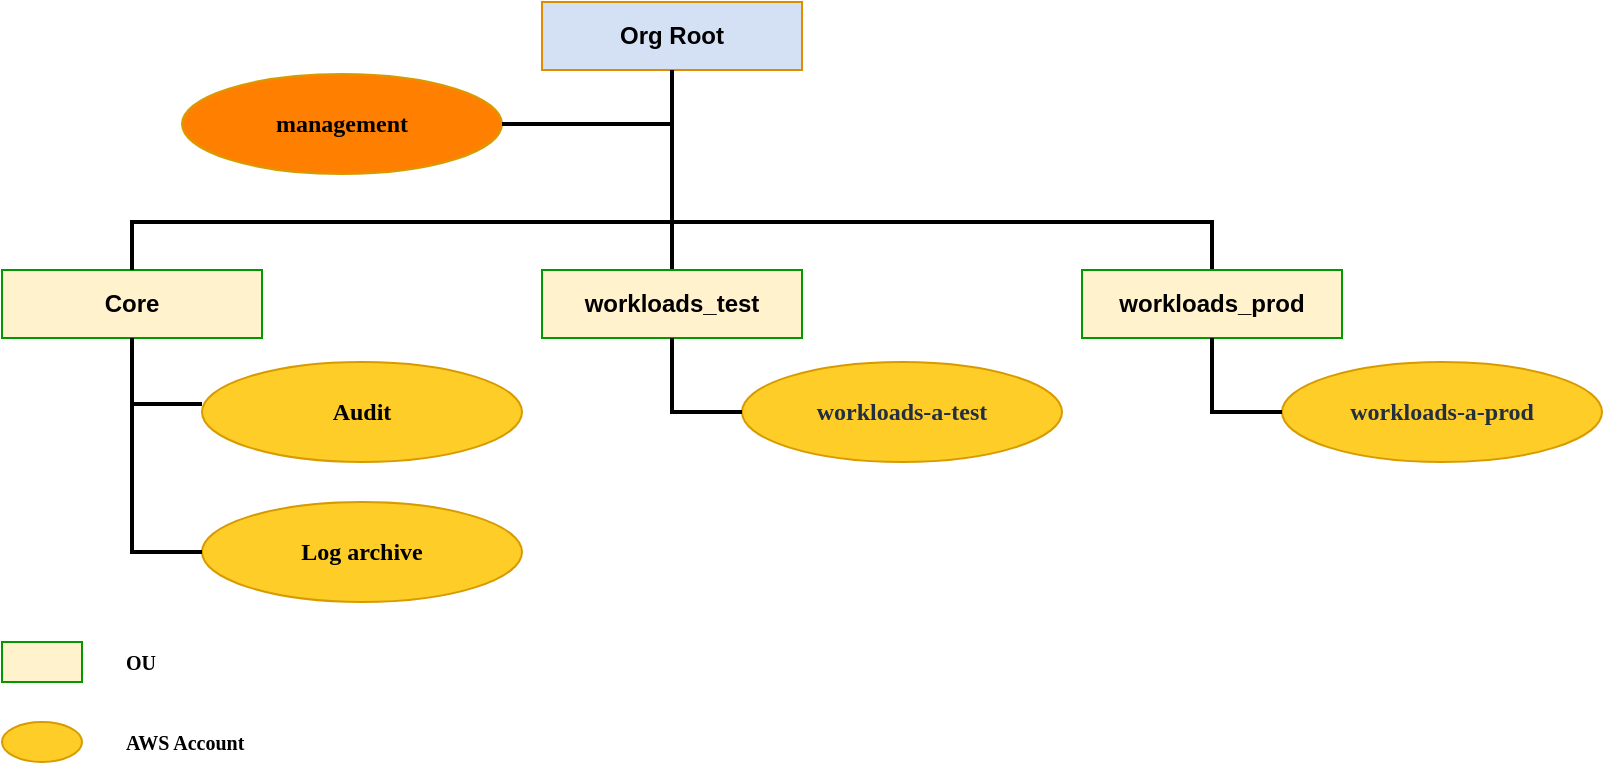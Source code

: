 <mxfile version="13.7.9" type="device" pages="3"><diagram id="Ag136LgX8UNFtvBCWTz2" name="minimal"><mxGraphModel dx="1956" dy="900" grid="1" gridSize="10" guides="1" tooltips="1" connect="1" arrows="1" fold="1" page="1" pageScale="1" pageWidth="850" pageHeight="1100" math="0" shadow="0"><root><mxCell id="cpIH5tcH7aBEl1NPwOqr-0"/><mxCell id="cpIH5tcH7aBEl1NPwOqr-1" parent="cpIH5tcH7aBEl1NPwOqr-0"/><mxCell id="cpIH5tcH7aBEl1NPwOqr-2" style="edgeStyle=orthogonalEdgeStyle;rounded=0;orthogonalLoop=1;jettySize=auto;html=1;exitX=0.5;exitY=1;exitDx=0;exitDy=0;entryX=0.5;entryY=0;entryDx=0;entryDy=0;strokeWidth=2;fontFamily=Verdana;fontSize=10;endArrow=none;endFill=0;" edge="1" parent="cpIH5tcH7aBEl1NPwOqr-1" source="cpIH5tcH7aBEl1NPwOqr-14" target="cpIH5tcH7aBEl1NPwOqr-4"><mxGeometry relative="1" as="geometry"><mxPoint x="-760" y="300" as="sourcePoint"/><Array as="points"><mxPoint x="-350" y="130"/><mxPoint x="-70" y="130"/></Array></mxGeometry></mxCell><mxCell id="cpIH5tcH7aBEl1NPwOqr-3" value="&lt;p style=&quot;font-size: 12px&quot;&gt;&lt;font color=&quot;#232f3e&quot; style=&quot;font-size: 12px&quot;&gt;workloads-a-prod&lt;/font&gt;&lt;/p&gt;&lt;span style=&quot;font-size: 12px&quot;&gt;&lt;/span&gt;" style="ellipse;whiteSpace=wrap;html=1;fontFamily=Verdana;fontSize=12;fontColor=#000000;align=center;strokeColor=#D79B00;fillColor=#FFCD28;fontStyle=1" vertex="1" parent="cpIH5tcH7aBEl1NPwOqr-1"><mxGeometry x="-60" y="200" width="160" height="50" as="geometry"/></mxCell><mxCell id="cpIH5tcH7aBEl1NPwOqr-4" value="&lt;span style=&quot;font-size: 12px;&quot;&gt;&lt;font style=&quot;font-size: 12px;&quot;&gt;workloads_prod&lt;/font&gt;&lt;/span&gt;" style="rounded=0;whiteSpace=wrap;html=1;align=center;fillColor=#FFF2CC;strokeColor=#009900;fontStyle=1;fontSize=12;spacing=8;" vertex="1" parent="cpIH5tcH7aBEl1NPwOqr-1"><mxGeometry x="-160" y="154" width="130" height="34" as="geometry"/></mxCell><mxCell id="cpIH5tcH7aBEl1NPwOqr-5" style="edgeStyle=orthogonalEdgeStyle;rounded=0;orthogonalLoop=1;jettySize=auto;html=1;entryX=0.5;entryY=0;entryDx=0;entryDy=0;strokeWidth=2;fontFamily=Verdana;fontSize=10;endArrow=none;endFill=0;exitX=0.5;exitY=1;exitDx=0;exitDy=0;" edge="1" parent="cpIH5tcH7aBEl1NPwOqr-1" source="cpIH5tcH7aBEl1NPwOqr-14" target="cpIH5tcH7aBEl1NPwOqr-12"><mxGeometry relative="1" as="geometry"><mxPoint x="-760" y="300" as="sourcePoint"/><mxPoint x="-690" y="983" as="targetPoint"/><Array as="points"><mxPoint x="-365" y="54"/><mxPoint x="-365" y="154"/></Array></mxGeometry></mxCell><mxCell id="cpIH5tcH7aBEl1NPwOqr-6" style="edgeStyle=orthogonalEdgeStyle;rounded=0;orthogonalLoop=1;jettySize=auto;html=1;exitX=0.5;exitY=1;exitDx=0;exitDy=0;entryX=0;entryY=0.5;entryDx=0;entryDy=0;strokeWidth=2;fontFamily=Verdana;fontSize=10;endArrow=none;endFill=0;" edge="1" parent="cpIH5tcH7aBEl1NPwOqr-1" source="cpIH5tcH7aBEl1NPwOqr-4" target="cpIH5tcH7aBEl1NPwOqr-3"><mxGeometry relative="1" as="geometry"><mxPoint x="-220" y="148" as="sourcePoint"/><mxPoint x="-150" y="191" as="targetPoint"/></mxGeometry></mxCell><mxCell id="cpIH5tcH7aBEl1NPwOqr-7" value="" style="ellipse;whiteSpace=wrap;html=1;fontFamily=Verdana;fontSize=10;fontColor=#000000;align=center;strokeColor=#D79B00;fillColor=#FFCD28;fontStyle=1" vertex="1" parent="cpIH5tcH7aBEl1NPwOqr-1"><mxGeometry x="-700" y="380" width="40" height="20" as="geometry"/></mxCell><mxCell id="cpIH5tcH7aBEl1NPwOqr-8" value="" style="rounded=0;whiteSpace=wrap;html=1;align=center;fillColor=#FFF2CC;strokeColor=#009900;fontStyle=1;fontSize=12;spacing=8;" vertex="1" parent="cpIH5tcH7aBEl1NPwOqr-1"><mxGeometry x="-700" y="340" width="40" height="20" as="geometry"/></mxCell><mxCell id="cpIH5tcH7aBEl1NPwOqr-9" value="OU" style="text;html=1;strokeColor=none;fillColor=none;align=left;verticalAlign=middle;whiteSpace=wrap;rounded=0;fontFamily=Verdana;fontSize=10;fontStyle=1" vertex="1" parent="cpIH5tcH7aBEl1NPwOqr-1"><mxGeometry x="-640" y="340" width="40" height="20" as="geometry"/></mxCell><mxCell id="cpIH5tcH7aBEl1NPwOqr-10" value="AWS Account" style="text;html=1;strokeColor=none;fillColor=none;align=left;verticalAlign=middle;whiteSpace=wrap;rounded=0;fontFamily=Verdana;fontSize=10;fontStyle=1" vertex="1" parent="cpIH5tcH7aBEl1NPwOqr-1"><mxGeometry x="-640" y="380" width="80" height="20" as="geometry"/></mxCell><mxCell id="cpIH5tcH7aBEl1NPwOqr-11" value="&lt;p style=&quot;font-size: 12px&quot;&gt;&lt;span style=&quot;color: rgb(0 , 0 , 0) ; font-family: &amp;#34;verdana&amp;#34; ; font-style: normal ; letter-spacing: normal ; text-align: center ; text-indent: 0px ; text-transform: none ; word-spacing: 0px ; background-color: rgb(248 , 249 , 250) ; font-size: 12px&quot;&gt;&lt;/span&gt;&lt;/p&gt;&lt;p style=&quot;color: rgb(0 , 0 , 0) ; font-family: &amp;#34;verdana&amp;#34; ; font-size: 12px ; font-style: normal ; letter-spacing: normal ; text-align: center ; text-indent: 0px ; text-transform: none ; word-spacing: 0px&quot;&gt;&lt;font color=&quot;#232f3e&quot; style=&quot;font-size: 12px&quot;&gt;workloads-a-test&lt;/font&gt;&lt;/p&gt;&lt;span style=&quot;font-size: 12px&quot;&gt;&lt;/span&gt;" style="ellipse;whiteSpace=wrap;html=1;fontFamily=Verdana;fontSize=12;fontColor=#000000;align=center;strokeColor=#D79B00;fillColor=#FFCD28;fontStyle=1" vertex="1" parent="cpIH5tcH7aBEl1NPwOqr-1"><mxGeometry x="-330" y="200" width="160" height="50" as="geometry"/></mxCell><mxCell id="cpIH5tcH7aBEl1NPwOqr-12" value="&lt;span style=&quot;font-size: 12px;&quot;&gt;&lt;font style=&quot;font-size: 12px;&quot;&gt;workloads_test&lt;/font&gt;&lt;/span&gt;" style="rounded=0;whiteSpace=wrap;html=1;align=center;fillColor=#FFF2CC;strokeColor=#009900;fontStyle=1;fontSize=12;spacing=8;" vertex="1" parent="cpIH5tcH7aBEl1NPwOqr-1"><mxGeometry x="-430" y="154" width="130" height="34" as="geometry"/></mxCell><mxCell id="cpIH5tcH7aBEl1NPwOqr-13" style="edgeStyle=orthogonalEdgeStyle;rounded=0;orthogonalLoop=1;jettySize=auto;html=1;exitX=0.5;exitY=1;exitDx=0;exitDy=0;entryX=0;entryY=0.5;entryDx=0;entryDy=0;strokeWidth=2;fontFamily=Verdana;fontSize=10;endArrow=none;endFill=0;" edge="1" parent="cpIH5tcH7aBEl1NPwOqr-1" source="cpIH5tcH7aBEl1NPwOqr-12" target="cpIH5tcH7aBEl1NPwOqr-11"><mxGeometry relative="1" as="geometry"><mxPoint x="-480" y="148" as="sourcePoint"/><mxPoint x="-410" y="191" as="targetPoint"/></mxGeometry></mxCell><mxCell id="cpIH5tcH7aBEl1NPwOqr-14" value="&lt;b style=&quot;font-size: 12px&quot;&gt;&lt;font style=&quot;font-size: 12px&quot;&gt;Org Root&lt;/font&gt;&lt;/b&gt;" style="rounded=0;whiteSpace=wrap;html=1;align=center;fillColor=#D4E1F5;strokeColor=#E38B00;fontSize=12;" vertex="1" parent="cpIH5tcH7aBEl1NPwOqr-1"><mxGeometry x="-430" y="20" width="130" height="34" as="geometry"/></mxCell><mxCell id="cpIH5tcH7aBEl1NPwOqr-15" value="&lt;p style=&quot;font-size: 12px;&quot;&gt;&lt;font style=&quot;font-size: 12px;&quot;&gt;management&lt;/font&gt;&lt;/p&gt;&lt;span style=&quot;font-size: 12px;&quot;&gt;&lt;/span&gt;" style="ellipse;whiteSpace=wrap;html=1;fontFamily=Verdana;fontSize=12;align=center;strokeColor=#D79B00;fontStyle=1;fillColor=#FF8000;" vertex="1" parent="cpIH5tcH7aBEl1NPwOqr-1"><mxGeometry x="-610" y="56" width="160" height="50" as="geometry"/></mxCell><mxCell id="cpIH5tcH7aBEl1NPwOqr-16" style="edgeStyle=orthogonalEdgeStyle;rounded=0;orthogonalLoop=1;jettySize=auto;html=1;exitX=0.5;exitY=1;exitDx=0;exitDy=0;entryX=0;entryY=0.5;entryDx=0;entryDy=0;strokeWidth=2;fontFamily=Verdana;fontSize=10;endArrow=none;endFill=0;" edge="1" parent="cpIH5tcH7aBEl1NPwOqr-1" source="cpIH5tcH7aBEl1NPwOqr-17"><mxGeometry relative="1" as="geometry"><mxPoint x="-600" y="221" as="targetPoint"/><Array as="points"><mxPoint x="-635" y="221"/></Array></mxGeometry></mxCell><mxCell id="cpIH5tcH7aBEl1NPwOqr-17" value="&lt;span style=&quot;font-size: 12px;&quot;&gt;&lt;font style=&quot;font-size: 12px;&quot;&gt;Core&lt;/font&gt;&lt;/span&gt;" style="rounded=0;whiteSpace=wrap;html=1;align=center;fillColor=#FFF2CC;strokeColor=#009900;fontStyle=1;fontSize=12;spacing=8;" vertex="1" parent="cpIH5tcH7aBEl1NPwOqr-1"><mxGeometry x="-700" y="154" width="130" height="34" as="geometry"/></mxCell><mxCell id="cpIH5tcH7aBEl1NPwOqr-18" value="Log archive" style="ellipse;whiteSpace=wrap;html=1;fontFamily=Verdana;fontSize=12;fontColor=#000000;align=center;strokeColor=#D79B00;fillColor=#FFCD28;fontStyle=1" vertex="1" parent="cpIH5tcH7aBEl1NPwOqr-1"><mxGeometry x="-600" y="270" width="160" height="50" as="geometry"/></mxCell><mxCell id="cpIH5tcH7aBEl1NPwOqr-19" style="edgeStyle=orthogonalEdgeStyle;rounded=0;orthogonalLoop=1;jettySize=auto;html=1;entryX=0;entryY=0.5;entryDx=0;entryDy=0;strokeWidth=2;fontFamily=Verdana;fontSize=10;endArrow=none;endFill=0;exitX=0.5;exitY=1;exitDx=0;exitDy=0;" edge="1" parent="cpIH5tcH7aBEl1NPwOqr-1" source="cpIH5tcH7aBEl1NPwOqr-17" target="cpIH5tcH7aBEl1NPwOqr-18"><mxGeometry relative="1" as="geometry"><mxPoint x="-550" y="238" as="sourcePoint"/><mxPoint x="-450" y="404" as="targetPoint"/><Array as="points"><mxPoint x="-635" y="295"/></Array></mxGeometry></mxCell><mxCell id="cpIH5tcH7aBEl1NPwOqr-20" style="edgeStyle=orthogonalEdgeStyle;rounded=0;orthogonalLoop=1;jettySize=auto;html=1;exitX=0.5;exitY=1;exitDx=0;exitDy=0;entryX=0.5;entryY=0;entryDx=0;entryDy=0;strokeWidth=2;fontFamily=Verdana;fontSize=10;endArrow=none;endFill=0;" edge="1" parent="cpIH5tcH7aBEl1NPwOqr-1" source="cpIH5tcH7aBEl1NPwOqr-14" target="cpIH5tcH7aBEl1NPwOqr-17"><mxGeometry relative="1" as="geometry"><mxPoint x="-640" y="198" as="sourcePoint"/><mxPoint x="-590" y="231" as="targetPoint"/><Array as="points"><mxPoint x="-380" y="130"/><mxPoint x="-650" y="130"/></Array></mxGeometry></mxCell><mxCell id="cpIH5tcH7aBEl1NPwOqr-21" style="edgeStyle=orthogonalEdgeStyle;rounded=0;orthogonalLoop=1;jettySize=auto;html=1;exitX=0.5;exitY=1;exitDx=0;exitDy=0;entryX=1;entryY=0.5;entryDx=0;entryDy=0;strokeWidth=2;fontFamily=Verdana;fontSize=10;endArrow=none;endFill=0;" edge="1" parent="cpIH5tcH7aBEl1NPwOqr-1" source="cpIH5tcH7aBEl1NPwOqr-14" target="cpIH5tcH7aBEl1NPwOqr-15"><mxGeometry relative="1" as="geometry"><mxPoint x="-770" y="88" as="sourcePoint"/><mxPoint x="-720" y="181" as="targetPoint"/></mxGeometry></mxCell><mxCell id="cpIH5tcH7aBEl1NPwOqr-22" value="Audit" style="ellipse;whiteSpace=wrap;html=1;fontFamily=Verdana;fontSize=12;fontColor=#000000;align=center;strokeColor=#D79B00;fillColor=#FFCD28;fontStyle=1" vertex="1" parent="cpIH5tcH7aBEl1NPwOqr-1"><mxGeometry x="-600" y="200" width="160" height="50" as="geometry"/></mxCell></root></mxGraphModel></diagram><diagram name="with-dev" id="e4RZ9cw4zmIDrhtnLbag"><mxGraphModel dx="2806" dy="900" grid="1" gridSize="10" guides="1" tooltips="1" connect="1" arrows="1" fold="1" page="1" pageScale="1" pageWidth="850" pageHeight="1100" math="0" shadow="0"><root><mxCell id="4fxxID6x40wC2ryhmt2j-0"/><mxCell id="4fxxID6x40wC2ryhmt2j-1" parent="4fxxID6x40wC2ryhmt2j-0"/><mxCell id="4fxxID6x40wC2ryhmt2j-2" style="edgeStyle=orthogonalEdgeStyle;rounded=0;orthogonalLoop=1;jettySize=auto;html=1;exitX=0.5;exitY=1;exitDx=0;exitDy=0;entryX=0.5;entryY=0;entryDx=0;entryDy=0;strokeWidth=2;fontFamily=Verdana;fontSize=10;endArrow=none;endFill=0;" edge="1" parent="4fxxID6x40wC2ryhmt2j-1" source="4fxxID6x40wC2ryhmt2j-14" target="4fxxID6x40wC2ryhmt2j-4"><mxGeometry relative="1" as="geometry"><mxPoint x="-760" y="300" as="sourcePoint"/><Array as="points"><mxPoint x="-250" y="130"/><mxPoint x="160" y="130"/></Array></mxGeometry></mxCell><mxCell id="4fxxID6x40wC2ryhmt2j-3" value="&lt;p style=&quot;font-size: 12px&quot;&gt;&lt;font color=&quot;#232f3e&quot; style=&quot;font-size: 12px&quot;&gt;workloads-a-prod&lt;/font&gt;&lt;/p&gt;&lt;span style=&quot;font-size: 12px&quot;&gt;&lt;/span&gt;" style="ellipse;whiteSpace=wrap;html=1;fontFamily=Verdana;fontSize=12;fontColor=#000000;align=center;strokeColor=#D79B00;fillColor=#FFCD28;fontStyle=1" vertex="1" parent="4fxxID6x40wC2ryhmt2j-1"><mxGeometry x="250" y="200" width="160" height="50" as="geometry"/></mxCell><mxCell id="4fxxID6x40wC2ryhmt2j-4" value="&lt;span style=&quot;font-size: 12px;&quot;&gt;&lt;font style=&quot;font-size: 12px;&quot;&gt;workloads_prod&lt;/font&gt;&lt;/span&gt;" style="rounded=0;whiteSpace=wrap;html=1;align=center;fillColor=#FFF2CC;strokeColor=#009900;fontStyle=1;fontSize=12;spacing=8;" vertex="1" parent="4fxxID6x40wC2ryhmt2j-1"><mxGeometry x="150" y="154" width="130" height="34" as="geometry"/></mxCell><mxCell id="4fxxID6x40wC2ryhmt2j-5" style="edgeStyle=orthogonalEdgeStyle;rounded=0;orthogonalLoop=1;jettySize=auto;html=1;entryX=0.5;entryY=0;entryDx=0;entryDy=0;strokeWidth=2;fontFamily=Verdana;fontSize=10;endArrow=none;endFill=0;exitX=0.5;exitY=1;exitDx=0;exitDy=0;" edge="1" parent="4fxxID6x40wC2ryhmt2j-1" source="4fxxID6x40wC2ryhmt2j-14" target="4fxxID6x40wC2ryhmt2j-12"><mxGeometry relative="1" as="geometry"><mxPoint x="-760" y="300" as="sourcePoint"/><mxPoint x="-690" y="983" as="targetPoint"/><Array as="points"><mxPoint x="-250" y="130"/><mxPoint x="-110" y="130"/></Array></mxGeometry></mxCell><mxCell id="4fxxID6x40wC2ryhmt2j-6" style="edgeStyle=orthogonalEdgeStyle;rounded=0;orthogonalLoop=1;jettySize=auto;html=1;exitX=0.5;exitY=1;exitDx=0;exitDy=0;entryX=0;entryY=0.5;entryDx=0;entryDy=0;strokeWidth=2;fontFamily=Verdana;fontSize=10;endArrow=none;endFill=0;" edge="1" parent="4fxxID6x40wC2ryhmt2j-1" source="4fxxID6x40wC2ryhmt2j-4" target="4fxxID6x40wC2ryhmt2j-3"><mxGeometry relative="1" as="geometry"><mxPoint x="90" y="148" as="sourcePoint"/><mxPoint x="160" y="191" as="targetPoint"/></mxGeometry></mxCell><mxCell id="4fxxID6x40wC2ryhmt2j-7" value="" style="ellipse;whiteSpace=wrap;html=1;fontFamily=Verdana;fontSize=10;fontColor=#000000;align=center;strokeColor=#D79B00;fillColor=#FFCD28;fontStyle=1" vertex="1" parent="4fxxID6x40wC2ryhmt2j-1"><mxGeometry x="-930" y="390" width="40" height="20" as="geometry"/></mxCell><mxCell id="4fxxID6x40wC2ryhmt2j-8" value="" style="rounded=0;whiteSpace=wrap;html=1;align=center;fillColor=#FFF2CC;strokeColor=#009900;fontStyle=1;fontSize=12;spacing=8;" vertex="1" parent="4fxxID6x40wC2ryhmt2j-1"><mxGeometry x="-930" y="350" width="40" height="20" as="geometry"/></mxCell><mxCell id="4fxxID6x40wC2ryhmt2j-9" value="OU" style="text;html=1;strokeColor=none;fillColor=none;align=left;verticalAlign=middle;whiteSpace=wrap;rounded=0;fontFamily=Verdana;fontSize=10;fontStyle=1" vertex="1" parent="4fxxID6x40wC2ryhmt2j-1"><mxGeometry x="-870" y="350" width="40" height="20" as="geometry"/></mxCell><mxCell id="4fxxID6x40wC2ryhmt2j-10" value="AWS Account" style="text;html=1;strokeColor=none;fillColor=none;align=left;verticalAlign=middle;whiteSpace=wrap;rounded=0;fontFamily=Verdana;fontSize=10;fontStyle=1" vertex="1" parent="4fxxID6x40wC2ryhmt2j-1"><mxGeometry x="-870" y="390" width="80" height="20" as="geometry"/></mxCell><mxCell id="4fxxID6x40wC2ryhmt2j-11" value="&lt;p style=&quot;font-size: 12px&quot;&gt;&lt;span style=&quot;color: rgb(0 , 0 , 0) ; font-family: &amp;#34;verdana&amp;#34; ; font-style: normal ; letter-spacing: normal ; text-align: center ; text-indent: 0px ; text-transform: none ; word-spacing: 0px ; background-color: rgb(248 , 249 , 250) ; font-size: 12px&quot;&gt;&lt;/span&gt;&lt;/p&gt;&lt;p style=&quot;color: rgb(0 , 0 , 0) ; font-family: &amp;#34;verdana&amp;#34; ; font-size: 12px ; font-style: normal ; letter-spacing: normal ; text-align: center ; text-indent: 0px ; text-transform: none ; word-spacing: 0px&quot;&gt;&lt;font color=&quot;#232f3e&quot; style=&quot;font-size: 12px&quot;&gt;workloads-a-test&lt;/font&gt;&lt;/p&gt;&lt;span style=&quot;font-size: 12px&quot;&gt;&lt;/span&gt;" style="ellipse;whiteSpace=wrap;html=1;fontFamily=Verdana;fontSize=12;fontColor=#000000;align=center;strokeColor=#D79B00;fillColor=#FFCD28;fontStyle=1" vertex="1" parent="4fxxID6x40wC2ryhmt2j-1"><mxGeometry x="-20" y="200" width="160" height="50" as="geometry"/></mxCell><mxCell id="4fxxID6x40wC2ryhmt2j-12" value="&lt;span style=&quot;font-size: 12px;&quot;&gt;&lt;font style=&quot;font-size: 12px;&quot;&gt;workloads_test&lt;/font&gt;&lt;/span&gt;" style="rounded=0;whiteSpace=wrap;html=1;align=center;fillColor=#FFF2CC;strokeColor=#009900;fontStyle=1;fontSize=12;spacing=8;" vertex="1" parent="4fxxID6x40wC2ryhmt2j-1"><mxGeometry x="-120" y="154" width="130" height="34" as="geometry"/></mxCell><mxCell id="4fxxID6x40wC2ryhmt2j-13" style="edgeStyle=orthogonalEdgeStyle;rounded=0;orthogonalLoop=1;jettySize=auto;html=1;exitX=0.5;exitY=1;exitDx=0;exitDy=0;entryX=0;entryY=0.5;entryDx=0;entryDy=0;strokeWidth=2;fontFamily=Verdana;fontSize=10;endArrow=none;endFill=0;" edge="1" parent="4fxxID6x40wC2ryhmt2j-1" source="4fxxID6x40wC2ryhmt2j-12" target="4fxxID6x40wC2ryhmt2j-11"><mxGeometry relative="1" as="geometry"><mxPoint x="-170" y="148" as="sourcePoint"/><mxPoint x="-100" y="191" as="targetPoint"/></mxGeometry></mxCell><mxCell id="4fxxID6x40wC2ryhmt2j-14" value="&lt;b style=&quot;font-size: 12px&quot;&gt;&lt;font style=&quot;font-size: 12px&quot;&gt;Org Root&lt;/font&gt;&lt;/b&gt;" style="rounded=0;whiteSpace=wrap;html=1;align=center;fillColor=#D4E1F5;strokeColor=#E38B00;fontSize=12;" vertex="1" parent="4fxxID6x40wC2ryhmt2j-1"><mxGeometry x="-390" y="10" width="130" height="34" as="geometry"/></mxCell><mxCell id="4fxxID6x40wC2ryhmt2j-15" value="&lt;p style=&quot;font-size: 12px;&quot;&gt;&lt;font color=&quot;#232f3e&quot; style=&quot;font-size: 12px;&quot;&gt;management&lt;/font&gt;&lt;/p&gt;&lt;span style=&quot;font-size: 12px;&quot;&gt;&lt;/span&gt;" style="ellipse;whiteSpace=wrap;html=1;fontFamily=Verdana;fontSize=12;fontColor=#000000;align=center;strokeColor=#D79B00;fontStyle=1;fillColor=#FF8000;" vertex="1" parent="4fxxID6x40wC2ryhmt2j-1"><mxGeometry x="-570" y="54" width="160" height="50" as="geometry"/></mxCell><mxCell id="4fxxID6x40wC2ryhmt2j-16" style="edgeStyle=orthogonalEdgeStyle;rounded=0;orthogonalLoop=1;jettySize=auto;html=1;exitX=0.5;exitY=1;exitDx=0;exitDy=0;entryX=0;entryY=0.5;entryDx=0;entryDy=0;strokeWidth=2;fontFamily=Verdana;fontSize=10;endArrow=none;endFill=0;" edge="1" parent="4fxxID6x40wC2ryhmt2j-1" source="4fxxID6x40wC2ryhmt2j-17"><mxGeometry relative="1" as="geometry"><mxPoint x="-830" y="217" as="targetPoint"/><Array as="points"><mxPoint x="-865" y="217"/></Array></mxGeometry></mxCell><mxCell id="4fxxID6x40wC2ryhmt2j-17" value="&lt;span style=&quot;font-size: 12px;&quot;&gt;&lt;font style=&quot;font-size: 12px;&quot;&gt;Core&lt;/font&gt;&lt;/span&gt;" style="rounded=0;whiteSpace=wrap;html=1;align=center;fillColor=#FFF2CC;strokeColor=#009900;fontStyle=1;fontSize=12;spacing=8;" vertex="1" parent="4fxxID6x40wC2ryhmt2j-1"><mxGeometry x="-930" y="150" width="130" height="34" as="geometry"/></mxCell><mxCell id="4fxxID6x40wC2ryhmt2j-18" value="Log archive" style="ellipse;whiteSpace=wrap;html=1;fontFamily=Verdana;fontSize=12;fontColor=#000000;align=center;strokeColor=#D79B00;fillColor=#FFCD28;fontStyle=1" vertex="1" parent="4fxxID6x40wC2ryhmt2j-1"><mxGeometry x="-830" y="266" width="160" height="50" as="geometry"/></mxCell><mxCell id="4fxxID6x40wC2ryhmt2j-19" style="edgeStyle=orthogonalEdgeStyle;rounded=0;orthogonalLoop=1;jettySize=auto;html=1;entryX=0;entryY=0.5;entryDx=0;entryDy=0;strokeWidth=2;fontFamily=Verdana;fontSize=10;endArrow=none;endFill=0;exitX=0.5;exitY=1;exitDx=0;exitDy=0;" edge="1" parent="4fxxID6x40wC2ryhmt2j-1" source="4fxxID6x40wC2ryhmt2j-17" target="4fxxID6x40wC2ryhmt2j-18"><mxGeometry relative="1" as="geometry"><mxPoint x="-780" y="234" as="sourcePoint"/><mxPoint x="-680" y="400" as="targetPoint"/><Array as="points"><mxPoint x="-865" y="291"/></Array></mxGeometry></mxCell><mxCell id="4fxxID6x40wC2ryhmt2j-20" style="edgeStyle=orthogonalEdgeStyle;rounded=0;orthogonalLoop=1;jettySize=auto;html=1;exitX=0.5;exitY=1;exitDx=0;exitDy=0;entryX=0.5;entryY=0;entryDx=0;entryDy=0;strokeWidth=2;fontFamily=Verdana;fontSize=10;endArrow=none;endFill=0;" edge="1" parent="4fxxID6x40wC2ryhmt2j-1" source="4fxxID6x40wC2ryhmt2j-14" target="4fxxID6x40wC2ryhmt2j-17"><mxGeometry relative="1" as="geometry"><mxPoint x="-640" y="198" as="sourcePoint"/><mxPoint x="-590" y="231" as="targetPoint"/><Array as="points"><mxPoint x="-250" y="130"/><mxPoint x="-650" y="130"/></Array></mxGeometry></mxCell><mxCell id="4fxxID6x40wC2ryhmt2j-21" style="edgeStyle=orthogonalEdgeStyle;rounded=0;orthogonalLoop=1;jettySize=auto;html=1;exitX=0.5;exitY=1;exitDx=0;exitDy=0;entryX=1;entryY=0.5;entryDx=0;entryDy=0;strokeWidth=2;fontFamily=Verdana;fontSize=10;endArrow=none;endFill=0;" edge="1" parent="4fxxID6x40wC2ryhmt2j-1" source="4fxxID6x40wC2ryhmt2j-14" target="4fxxID6x40wC2ryhmt2j-15"><mxGeometry relative="1" as="geometry"><mxPoint x="-730" y="78" as="sourcePoint"/><mxPoint x="-680" y="171" as="targetPoint"/></mxGeometry></mxCell><mxCell id="4fxxID6x40wC2ryhmt2j-22" value="Audit" style="ellipse;whiteSpace=wrap;html=1;fontFamily=Verdana;fontSize=12;fontColor=#000000;align=center;strokeColor=#D79B00;fillColor=#FFCD28;fontStyle=1" vertex="1" parent="4fxxID6x40wC2ryhmt2j-1"><mxGeometry x="-830" y="196" width="160" height="50" as="geometry"/></mxCell><mxCell id="w9hWwJPd6hzHKZPAoARg-0" value="&lt;p style=&quot;font-size: 12px&quot;&gt;&lt;span style=&quot;color: rgb(0 , 0 , 0) ; font-family: &amp;#34;verdana&amp;#34; ; font-style: normal ; letter-spacing: normal ; text-align: center ; text-indent: 0px ; text-transform: none ; word-spacing: 0px ; background-color: rgb(248 , 249 , 250) ; font-size: 12px&quot;&gt;&lt;/span&gt;&lt;/p&gt;&lt;p style=&quot;font-family: &amp;#34;verdana&amp;#34; ; font-size: 12px ; font-style: normal ; letter-spacing: normal ; text-align: center ; text-indent: 0px ; text-transform: none ; word-spacing: 0px&quot;&gt;&lt;font color=&quot;#232f3e&quot;&gt;dev-team-a&lt;/font&gt;&lt;/p&gt;&lt;span style=&quot;font-size: 12px&quot;&gt;&lt;/span&gt;" style="ellipse;whiteSpace=wrap;html=1;fontFamily=Verdana;fontSize=12;fontColor=#000000;align=center;strokeColor=#D79B00;fillColor=#FFCD28;fontStyle=1" vertex="1" parent="4fxxID6x40wC2ryhmt2j-1"><mxGeometry x="-290" y="200" width="160" height="50" as="geometry"/></mxCell><mxCell id="w9hWwJPd6hzHKZPAoARg-1" value="&lt;span style=&quot;font-size: 12px;&quot;&gt;&lt;font style=&quot;font-size: 12px;&quot;&gt;workloads_dev&lt;/font&gt;&lt;/span&gt;" style="rounded=0;whiteSpace=wrap;html=1;align=center;fillColor=#FFF2CC;strokeColor=#009900;fontStyle=1;fontSize=12;spacing=8;" vertex="1" parent="4fxxID6x40wC2ryhmt2j-1"><mxGeometry x="-390" y="154" width="130" height="34" as="geometry"/></mxCell><mxCell id="w9hWwJPd6hzHKZPAoARg-2" style="edgeStyle=orthogonalEdgeStyle;rounded=0;orthogonalLoop=1;jettySize=auto;html=1;exitX=0.5;exitY=1;exitDx=0;exitDy=0;entryX=0;entryY=0.5;entryDx=0;entryDy=0;strokeWidth=2;fontFamily=Verdana;fontSize=10;endArrow=none;endFill=0;" edge="1" parent="4fxxID6x40wC2ryhmt2j-1" source="w9hWwJPd6hzHKZPAoARg-1" target="w9hWwJPd6hzHKZPAoARg-0"><mxGeometry relative="1" as="geometry"><mxPoint x="-440" y="148" as="sourcePoint"/><mxPoint x="-370" y="191" as="targetPoint"/></mxGeometry></mxCell><mxCell id="w9hWwJPd6hzHKZPAoARg-3" style="edgeStyle=orthogonalEdgeStyle;rounded=0;orthogonalLoop=1;jettySize=auto;html=1;entryX=0.5;entryY=0;entryDx=0;entryDy=0;strokeWidth=2;fontFamily=Verdana;fontSize=10;endArrow=none;endFill=0;exitX=0.5;exitY=1;exitDx=0;exitDy=0;" edge="1" parent="4fxxID6x40wC2ryhmt2j-1" source="4fxxID6x40wC2ryhmt2j-14" target="w9hWwJPd6hzHKZPAoARg-1"><mxGeometry relative="1" as="geometry"><mxPoint x="-340" y="64" as="sourcePoint"/><mxPoint x="-30" y="164" as="targetPoint"/><Array as="points"><mxPoint x="-250" y="130"/><mxPoint x="-380" y="130"/></Array></mxGeometry></mxCell><mxCell id="m3jqe-xvNw9gAJH7rvFp-0" value="&lt;p style=&quot;font-size: 12px&quot;&gt;&lt;span style=&quot;color: rgb(0 , 0 , 0) ; font-family: &amp;#34;verdana&amp;#34; ; font-style: normal ; letter-spacing: normal ; text-align: center ; text-indent: 0px ; text-transform: none ; word-spacing: 0px ; background-color: rgb(248 , 249 , 250) ; font-size: 12px&quot;&gt;&lt;/span&gt;&lt;/p&gt;&lt;p style=&quot;font-family: &amp;#34;verdana&amp;#34; ; font-size: 12px ; font-style: normal ; letter-spacing: normal ; text-align: center ; text-indent: 0px ; text-transform: none ; word-spacing: 0px&quot;&gt;&lt;font color=&quot;#232f3e&quot;&gt;dev-infra&lt;/font&gt;&lt;/p&gt;&lt;span style=&quot;font-size: 12px&quot;&gt;&lt;/span&gt;" style="ellipse;whiteSpace=wrap;html=1;fontFamily=Verdana;fontSize=12;fontColor=#000000;align=center;strokeColor=#D79B00;fillColor=#FFCD28;fontStyle=1" vertex="1" parent="4fxxID6x40wC2ryhmt2j-1"><mxGeometry x="-560" y="200" width="160" height="50" as="geometry"/></mxCell><mxCell id="m3jqe-xvNw9gAJH7rvFp-1" value="&lt;span style=&quot;font-size: 12px;&quot;&gt;&lt;font style=&quot;font-size: 12px;&quot;&gt;infrastructure_dev&lt;/font&gt;&lt;/span&gt;" style="rounded=0;whiteSpace=wrap;html=1;align=center;fillColor=#FFF2CC;strokeColor=#009900;fontStyle=1;fontSize=12;spacing=8;" vertex="1" parent="4fxxID6x40wC2ryhmt2j-1"><mxGeometry x="-660" y="154" width="130" height="34" as="geometry"/></mxCell><mxCell id="m3jqe-xvNw9gAJH7rvFp-2" style="edgeStyle=orthogonalEdgeStyle;rounded=0;orthogonalLoop=1;jettySize=auto;html=1;exitX=0.5;exitY=1;exitDx=0;exitDy=0;entryX=0;entryY=0.5;entryDx=0;entryDy=0;strokeWidth=2;fontFamily=Verdana;fontSize=10;endArrow=none;endFill=0;" edge="1" parent="4fxxID6x40wC2ryhmt2j-1" source="m3jqe-xvNw9gAJH7rvFp-1" target="m3jqe-xvNw9gAJH7rvFp-0"><mxGeometry relative="1" as="geometry"><mxPoint x="-710" y="148" as="sourcePoint"/><mxPoint x="-640" y="191" as="targetPoint"/></mxGeometry></mxCell><mxCell id="5ng4vRzN6DAr53trC_TL-3" style="edgeStyle=orthogonalEdgeStyle;rounded=0;orthogonalLoop=1;jettySize=auto;html=1;exitX=0.5;exitY=1;exitDx=0;exitDy=0;entryX=0.5;entryY=0;entryDx=0;entryDy=0;strokeWidth=2;fontFamily=Verdana;fontSize=10;endArrow=none;endFill=0;" edge="1" parent="4fxxID6x40wC2ryhmt2j-1" source="4fxxID6x40wC2ryhmt2j-14" target="m3jqe-xvNw9gAJH7rvFp-1"><mxGeometry relative="1" as="geometry"><mxPoint x="-360" y="54" as="sourcePoint"/><mxPoint x="-440" y="89" as="targetPoint"/><Array as="points"><mxPoint x="-330" y="130"/><mxPoint x="-600" y="130"/></Array></mxGeometry></mxCell></root></mxGraphModel></diagram><diagram name="with-infra" id="9eftfj3zlqpLfqmuQ8Be"><mxGraphModel dx="2806" dy="900" grid="1" gridSize="10" guides="1" tooltips="1" connect="1" arrows="1" fold="1" page="1" pageScale="1" pageWidth="850" pageHeight="1100" math="0" shadow="0"><root><mxCell id="Jyh5mYZqVwZGlWu0bJ1y-0"/><mxCell id="Jyh5mYZqVwZGlWu0bJ1y-1" parent="Jyh5mYZqVwZGlWu0bJ1y-0"/><mxCell id="Jyh5mYZqVwZGlWu0bJ1y-2" style="edgeStyle=orthogonalEdgeStyle;rounded=0;orthogonalLoop=1;jettySize=auto;html=1;exitX=0.5;exitY=1;exitDx=0;exitDy=0;entryX=0.5;entryY=0;entryDx=0;entryDy=0;strokeWidth=2;fontFamily=Verdana;fontSize=10;endArrow=none;endFill=0;" edge="1" parent="Jyh5mYZqVwZGlWu0bJ1y-1" source="Jyh5mYZqVwZGlWu0bJ1y-14" target="Jyh5mYZqVwZGlWu0bJ1y-4"><mxGeometry relative="1" as="geometry"><mxPoint x="-760" y="300" as="sourcePoint"/><Array as="points"><mxPoint x="-250" y="130"/><mxPoint x="160" y="130"/></Array></mxGeometry></mxCell><mxCell id="Jyh5mYZqVwZGlWu0bJ1y-3" value="&lt;p style=&quot;font-size: 12px&quot;&gt;&lt;font color=&quot;#232f3e&quot; style=&quot;font-size: 12px&quot;&gt;workloads-a-prod&lt;/font&gt;&lt;/p&gt;&lt;span style=&quot;font-size: 12px&quot;&gt;&lt;/span&gt;" style="ellipse;whiteSpace=wrap;html=1;fontFamily=Verdana;fontSize=12;fontColor=#000000;align=center;strokeColor=#D79B00;fillColor=#FFCD28;fontStyle=1" vertex="1" parent="Jyh5mYZqVwZGlWu0bJ1y-1"><mxGeometry x="520" y="196" width="160" height="50" as="geometry"/></mxCell><mxCell id="Jyh5mYZqVwZGlWu0bJ1y-4" value="&lt;span style=&quot;font-size: 12px;&quot;&gt;&lt;font style=&quot;font-size: 12px;&quot;&gt;workloads_prod&lt;/font&gt;&lt;/span&gt;" style="rounded=0;whiteSpace=wrap;html=1;align=center;fillColor=#FFF2CC;strokeColor=#009900;fontStyle=1;fontSize=12;spacing=8;" vertex="1" parent="Jyh5mYZqVwZGlWu0bJ1y-1"><mxGeometry x="420" y="150" width="130" height="34" as="geometry"/></mxCell><mxCell id="Jyh5mYZqVwZGlWu0bJ1y-5" style="edgeStyle=orthogonalEdgeStyle;rounded=0;orthogonalLoop=1;jettySize=auto;html=1;entryX=0.5;entryY=0;entryDx=0;entryDy=0;strokeWidth=2;fontFamily=Verdana;fontSize=10;endArrow=none;endFill=0;exitX=0.5;exitY=1;exitDx=0;exitDy=0;" edge="1" parent="Jyh5mYZqVwZGlWu0bJ1y-1" source="Jyh5mYZqVwZGlWu0bJ1y-14" target="Jyh5mYZqVwZGlWu0bJ1y-12"><mxGeometry relative="1" as="geometry"><mxPoint x="-760" y="300" as="sourcePoint"/><mxPoint x="-690" y="983" as="targetPoint"/><Array as="points"><mxPoint x="-250" y="130"/><mxPoint x="-110" y="130"/></Array></mxGeometry></mxCell><mxCell id="Jyh5mYZqVwZGlWu0bJ1y-6" style="edgeStyle=orthogonalEdgeStyle;rounded=0;orthogonalLoop=1;jettySize=auto;html=1;exitX=0.5;exitY=1;exitDx=0;exitDy=0;entryX=0;entryY=0.5;entryDx=0;entryDy=0;strokeWidth=2;fontFamily=Verdana;fontSize=10;endArrow=none;endFill=0;" edge="1" parent="Jyh5mYZqVwZGlWu0bJ1y-1" source="Jyh5mYZqVwZGlWu0bJ1y-4" target="Jyh5mYZqVwZGlWu0bJ1y-3"><mxGeometry relative="1" as="geometry"><mxPoint x="360" y="144" as="sourcePoint"/><mxPoint x="430" y="187" as="targetPoint"/></mxGeometry></mxCell><mxCell id="Jyh5mYZqVwZGlWu0bJ1y-7" value="" style="ellipse;whiteSpace=wrap;html=1;fontFamily=Verdana;fontSize=10;fontColor=#000000;align=center;strokeColor=#D79B00;fillColor=#FFCD28;fontStyle=1" vertex="1" parent="Jyh5mYZqVwZGlWu0bJ1y-1"><mxGeometry x="-930" y="380" width="40" height="20" as="geometry"/></mxCell><mxCell id="Jyh5mYZqVwZGlWu0bJ1y-8" value="" style="rounded=0;whiteSpace=wrap;html=1;align=center;fillColor=#FFF2CC;strokeColor=#009900;fontStyle=1;fontSize=12;spacing=8;" vertex="1" parent="Jyh5mYZqVwZGlWu0bJ1y-1"><mxGeometry x="-930" y="340" width="40" height="20" as="geometry"/></mxCell><mxCell id="Jyh5mYZqVwZGlWu0bJ1y-9" value="OU" style="text;html=1;strokeColor=none;fillColor=none;align=left;verticalAlign=middle;whiteSpace=wrap;rounded=0;fontFamily=Verdana;fontSize=10;fontStyle=1" vertex="1" parent="Jyh5mYZqVwZGlWu0bJ1y-1"><mxGeometry x="-870" y="340" width="40" height="20" as="geometry"/></mxCell><mxCell id="Jyh5mYZqVwZGlWu0bJ1y-10" value="AWS Account" style="text;html=1;strokeColor=none;fillColor=none;align=left;verticalAlign=middle;whiteSpace=wrap;rounded=0;fontFamily=Verdana;fontSize=10;fontStyle=1" vertex="1" parent="Jyh5mYZqVwZGlWu0bJ1y-1"><mxGeometry x="-870" y="380" width="80" height="20" as="geometry"/></mxCell><mxCell id="Jyh5mYZqVwZGlWu0bJ1y-11" value="&lt;p style=&quot;font-size: 12px&quot;&gt;&lt;span style=&quot;color: rgb(0 , 0 , 0) ; font-family: &amp;#34;verdana&amp;#34; ; font-style: normal ; letter-spacing: normal ; text-align: center ; text-indent: 0px ; text-transform: none ; word-spacing: 0px ; background-color: rgb(248 , 249 , 250) ; font-size: 12px&quot;&gt;&lt;/span&gt;&lt;/p&gt;&lt;p style=&quot;color: rgb(0 , 0 , 0) ; font-family: &amp;#34;verdana&amp;#34; ; font-size: 12px ; font-style: normal ; letter-spacing: normal ; text-align: center ; text-indent: 0px ; text-transform: none ; word-spacing: 0px&quot;&gt;&lt;font color=&quot;#232f3e&quot; style=&quot;font-size: 12px&quot;&gt;workloads-a-test&lt;/font&gt;&lt;/p&gt;&lt;span style=&quot;font-size: 12px&quot;&gt;&lt;/span&gt;" style="ellipse;whiteSpace=wrap;html=1;fontFamily=Verdana;fontSize=12;fontColor=#000000;align=center;strokeColor=#D79B00;fillColor=#FFCD28;fontStyle=1" vertex="1" parent="Jyh5mYZqVwZGlWu0bJ1y-1"><mxGeometry x="250" y="196" width="160" height="50" as="geometry"/></mxCell><mxCell id="Jyh5mYZqVwZGlWu0bJ1y-12" value="&lt;span style=&quot;font-size: 12px;&quot;&gt;&lt;font style=&quot;font-size: 12px;&quot;&gt;workloads_test&lt;/font&gt;&lt;/span&gt;" style="rounded=0;whiteSpace=wrap;html=1;align=center;fillColor=#FFF2CC;strokeColor=#009900;fontStyle=1;fontSize=12;spacing=8;" vertex="1" parent="Jyh5mYZqVwZGlWu0bJ1y-1"><mxGeometry x="150" y="150" width="130" height="34" as="geometry"/></mxCell><mxCell id="Jyh5mYZqVwZGlWu0bJ1y-13" style="edgeStyle=orthogonalEdgeStyle;rounded=0;orthogonalLoop=1;jettySize=auto;html=1;exitX=0.5;exitY=1;exitDx=0;exitDy=0;entryX=0;entryY=0.5;entryDx=0;entryDy=0;strokeWidth=2;fontFamily=Verdana;fontSize=10;endArrow=none;endFill=0;" edge="1" parent="Jyh5mYZqVwZGlWu0bJ1y-1" source="Jyh5mYZqVwZGlWu0bJ1y-12" target="Jyh5mYZqVwZGlWu0bJ1y-11"><mxGeometry relative="1" as="geometry"><mxPoint x="100" y="144" as="sourcePoint"/><mxPoint x="170" y="187" as="targetPoint"/></mxGeometry></mxCell><mxCell id="Jyh5mYZqVwZGlWu0bJ1y-14" value="&lt;b style=&quot;font-size: 12px&quot;&gt;&lt;font style=&quot;font-size: 12px&quot;&gt;Org Root&lt;/font&gt;&lt;/b&gt;" style="rounded=0;whiteSpace=wrap;html=1;align=center;fillColor=#D4E1F5;strokeColor=#E38B00;fontSize=12;" vertex="1" parent="Jyh5mYZqVwZGlWu0bJ1y-1"><mxGeometry x="-260" y="10" width="130" height="34" as="geometry"/></mxCell><mxCell id="Jyh5mYZqVwZGlWu0bJ1y-15" value="&lt;p style=&quot;font-size: 12px;&quot;&gt;&lt;font color=&quot;#232f3e&quot; style=&quot;font-size: 12px;&quot;&gt;management&lt;/font&gt;&lt;/p&gt;&lt;span style=&quot;font-size: 12px;&quot;&gt;&lt;/span&gt;" style="ellipse;whiteSpace=wrap;html=1;fontFamily=Verdana;fontSize=12;fontColor=#000000;align=center;strokeColor=#D79B00;fontStyle=1;fillColor=#FF8000;" vertex="1" parent="Jyh5mYZqVwZGlWu0bJ1y-1"><mxGeometry x="-440" y="54" width="160" height="50" as="geometry"/></mxCell><mxCell id="Jyh5mYZqVwZGlWu0bJ1y-16" style="edgeStyle=orthogonalEdgeStyle;rounded=0;orthogonalLoop=1;jettySize=auto;html=1;exitX=0.5;exitY=1;exitDx=0;exitDy=0;entryX=0;entryY=0.5;entryDx=0;entryDy=0;strokeWidth=2;fontFamily=Verdana;fontSize=10;endArrow=none;endFill=0;" edge="1" parent="Jyh5mYZqVwZGlWu0bJ1y-1" source="Jyh5mYZqVwZGlWu0bJ1y-17"><mxGeometry relative="1" as="geometry"><mxPoint x="-830" y="217" as="targetPoint"/><Array as="points"><mxPoint x="-865" y="217"/></Array></mxGeometry></mxCell><mxCell id="Jyh5mYZqVwZGlWu0bJ1y-17" value="&lt;span style=&quot;font-size: 12px;&quot;&gt;&lt;font style=&quot;font-size: 12px;&quot;&gt;Core&lt;/font&gt;&lt;/span&gt;" style="rounded=0;whiteSpace=wrap;html=1;align=center;fillColor=#FFF2CC;strokeColor=#009900;fontStyle=1;fontSize=12;spacing=8;" vertex="1" parent="Jyh5mYZqVwZGlWu0bJ1y-1"><mxGeometry x="-930" y="150" width="130" height="34" as="geometry"/></mxCell><mxCell id="Jyh5mYZqVwZGlWu0bJ1y-18" value="Log archive" style="ellipse;whiteSpace=wrap;html=1;fontFamily=Verdana;fontSize=12;fontColor=#000000;align=center;strokeColor=#D79B00;fillColor=#FFCD28;fontStyle=1" vertex="1" parent="Jyh5mYZqVwZGlWu0bJ1y-1"><mxGeometry x="-830" y="266" width="160" height="50" as="geometry"/></mxCell><mxCell id="Jyh5mYZqVwZGlWu0bJ1y-19" style="edgeStyle=orthogonalEdgeStyle;rounded=0;orthogonalLoop=1;jettySize=auto;html=1;entryX=0;entryY=0.5;entryDx=0;entryDy=0;strokeWidth=2;fontFamily=Verdana;fontSize=10;endArrow=none;endFill=0;exitX=0.5;exitY=1;exitDx=0;exitDy=0;" edge="1" parent="Jyh5mYZqVwZGlWu0bJ1y-1" source="Jyh5mYZqVwZGlWu0bJ1y-17" target="Jyh5mYZqVwZGlWu0bJ1y-18"><mxGeometry relative="1" as="geometry"><mxPoint x="-780" y="234" as="sourcePoint"/><mxPoint x="-680" y="400" as="targetPoint"/><Array as="points"><mxPoint x="-865" y="291"/></Array></mxGeometry></mxCell><mxCell id="Jyh5mYZqVwZGlWu0bJ1y-20" style="edgeStyle=orthogonalEdgeStyle;rounded=0;orthogonalLoop=1;jettySize=auto;html=1;exitX=0.5;exitY=1;exitDx=0;exitDy=0;entryX=0.5;entryY=0;entryDx=0;entryDy=0;strokeWidth=2;fontFamily=Verdana;fontSize=10;endArrow=none;endFill=0;" edge="1" parent="Jyh5mYZqVwZGlWu0bJ1y-1" source="Jyh5mYZqVwZGlWu0bJ1y-14" target="Jyh5mYZqVwZGlWu0bJ1y-17"><mxGeometry relative="1" as="geometry"><mxPoint x="-640" y="198" as="sourcePoint"/><mxPoint x="-590" y="231" as="targetPoint"/><Array as="points"><mxPoint x="-250" y="130"/><mxPoint x="-650" y="130"/></Array></mxGeometry></mxCell><mxCell id="Jyh5mYZqVwZGlWu0bJ1y-21" style="edgeStyle=orthogonalEdgeStyle;rounded=0;orthogonalLoop=1;jettySize=auto;html=1;exitX=0.5;exitY=1;exitDx=0;exitDy=0;entryX=1;entryY=0.5;entryDx=0;entryDy=0;strokeWidth=2;fontFamily=Verdana;fontSize=10;endArrow=none;endFill=0;" edge="1" parent="Jyh5mYZqVwZGlWu0bJ1y-1" source="Jyh5mYZqVwZGlWu0bJ1y-14" target="Jyh5mYZqVwZGlWu0bJ1y-15"><mxGeometry relative="1" as="geometry"><mxPoint x="-600" y="78" as="sourcePoint"/><mxPoint x="-550" y="171" as="targetPoint"/></mxGeometry></mxCell><mxCell id="Jyh5mYZqVwZGlWu0bJ1y-22" value="Audit" style="ellipse;whiteSpace=wrap;html=1;fontFamily=Verdana;fontSize=12;fontColor=#000000;align=center;strokeColor=#D79B00;fillColor=#FFCD28;fontStyle=1" vertex="1" parent="Jyh5mYZqVwZGlWu0bJ1y-1"><mxGeometry x="-830" y="196" width="160" height="50" as="geometry"/></mxCell><mxCell id="Jyh5mYZqVwZGlWu0bJ1y-23" value="&lt;p style=&quot;font-size: 12px&quot;&gt;&lt;span style=&quot;color: rgb(0 , 0 , 0) ; font-family: &amp;#34;verdana&amp;#34; ; font-style: normal ; letter-spacing: normal ; text-align: center ; text-indent: 0px ; text-transform: none ; word-spacing: 0px ; background-color: rgb(248 , 249 , 250) ; font-size: 12px&quot;&gt;&lt;/span&gt;&lt;/p&gt;&lt;p style=&quot;font-family: &amp;#34;verdana&amp;#34; ; font-size: 12px ; font-style: normal ; letter-spacing: normal ; text-align: center ; text-indent: 0px ; text-transform: none ; word-spacing: 0px&quot;&gt;&lt;font color=&quot;#232f3e&quot;&gt;dev-team-a&lt;/font&gt;&lt;/p&gt;&lt;span style=&quot;font-size: 12px&quot;&gt;&lt;/span&gt;" style="ellipse;whiteSpace=wrap;html=1;fontFamily=Verdana;fontSize=12;fontColor=#000000;align=center;strokeColor=#D79B00;fillColor=#FFCD28;fontStyle=1" vertex="1" parent="Jyh5mYZqVwZGlWu0bJ1y-1"><mxGeometry x="-20" y="196" width="160" height="50" as="geometry"/></mxCell><mxCell id="Jyh5mYZqVwZGlWu0bJ1y-24" value="&lt;span style=&quot;font-size: 12px;&quot;&gt;&lt;font style=&quot;font-size: 12px;&quot;&gt;workloads_dev&lt;/font&gt;&lt;/span&gt;" style="rounded=0;whiteSpace=wrap;html=1;align=center;fillColor=#FFF2CC;strokeColor=#009900;fontStyle=1;fontSize=12;spacing=8;" vertex="1" parent="Jyh5mYZqVwZGlWu0bJ1y-1"><mxGeometry x="-120" y="150" width="130" height="34" as="geometry"/></mxCell><mxCell id="Jyh5mYZqVwZGlWu0bJ1y-25" style="edgeStyle=orthogonalEdgeStyle;rounded=0;orthogonalLoop=1;jettySize=auto;html=1;exitX=0.5;exitY=1;exitDx=0;exitDy=0;entryX=0;entryY=0.5;entryDx=0;entryDy=0;strokeWidth=2;fontFamily=Verdana;fontSize=10;endArrow=none;endFill=0;" edge="1" parent="Jyh5mYZqVwZGlWu0bJ1y-1" source="Jyh5mYZqVwZGlWu0bJ1y-24" target="Jyh5mYZqVwZGlWu0bJ1y-23"><mxGeometry relative="1" as="geometry"><mxPoint x="-170" y="144" as="sourcePoint"/><mxPoint x="-100" y="187" as="targetPoint"/></mxGeometry></mxCell><mxCell id="Jyh5mYZqVwZGlWu0bJ1y-26" style="edgeStyle=orthogonalEdgeStyle;rounded=0;orthogonalLoop=1;jettySize=auto;html=1;entryX=0.5;entryY=0;entryDx=0;entryDy=0;strokeWidth=2;fontFamily=Verdana;fontSize=10;endArrow=none;endFill=0;exitX=0.5;exitY=1;exitDx=0;exitDy=0;" edge="1" parent="Jyh5mYZqVwZGlWu0bJ1y-1" source="Jyh5mYZqVwZGlWu0bJ1y-14" target="Jyh5mYZqVwZGlWu0bJ1y-24"><mxGeometry relative="1" as="geometry"><mxPoint x="-340" y="64" as="sourcePoint"/><mxPoint x="-30" y="164" as="targetPoint"/><Array as="points"><mxPoint x="-250" y="130"/><mxPoint x="-380" y="130"/></Array></mxGeometry></mxCell><mxCell id="Jyh5mYZqVwZGlWu0bJ1y-27" value="&lt;p style=&quot;font-size: 12px&quot;&gt;&lt;span style=&quot;color: rgb(0 , 0 , 0) ; font-family: &amp;#34;verdana&amp;#34; ; font-style: normal ; letter-spacing: normal ; text-align: center ; text-indent: 0px ; text-transform: none ; word-spacing: 0px ; background-color: rgb(248 , 249 , 250) ; font-size: 12px&quot;&gt;&lt;/span&gt;&lt;/p&gt;&lt;p style=&quot;font-family: &amp;#34;verdana&amp;#34; ; font-size: 12px ; font-style: normal ; letter-spacing: normal ; text-align: center ; text-indent: 0px ; text-transform: none ; word-spacing: 0px&quot;&gt;&lt;font color=&quot;#232f3e&quot;&gt;dev-infra&lt;/font&gt;&lt;/p&gt;&lt;span style=&quot;font-size: 12px&quot;&gt;&lt;/span&gt;" style="ellipse;whiteSpace=wrap;html=1;fontFamily=Verdana;fontSize=12;fontColor=#000000;align=center;strokeColor=#D79B00;fillColor=#FFCD28;fontStyle=1" vertex="1" parent="Jyh5mYZqVwZGlWu0bJ1y-1"><mxGeometry x="-560" y="200" width="160" height="50" as="geometry"/></mxCell><mxCell id="Jyh5mYZqVwZGlWu0bJ1y-28" value="&lt;span style=&quot;font-size: 12px;&quot;&gt;&lt;font style=&quot;font-size: 12px;&quot;&gt;infrastructure_dev&lt;/font&gt;&lt;/span&gt;" style="rounded=0;whiteSpace=wrap;html=1;align=center;fillColor=#FFF2CC;strokeColor=#009900;fontStyle=1;fontSize=12;spacing=8;" vertex="1" parent="Jyh5mYZqVwZGlWu0bJ1y-1"><mxGeometry x="-660" y="154" width="130" height="34" as="geometry"/></mxCell><mxCell id="Jyh5mYZqVwZGlWu0bJ1y-29" style="edgeStyle=orthogonalEdgeStyle;rounded=0;orthogonalLoop=1;jettySize=auto;html=1;exitX=0.5;exitY=1;exitDx=0;exitDy=0;entryX=0;entryY=0.5;entryDx=0;entryDy=0;strokeWidth=2;fontFamily=Verdana;fontSize=10;endArrow=none;endFill=0;" edge="1" parent="Jyh5mYZqVwZGlWu0bJ1y-1" source="Jyh5mYZqVwZGlWu0bJ1y-28" target="Jyh5mYZqVwZGlWu0bJ1y-27"><mxGeometry relative="1" as="geometry"><mxPoint x="-710" y="148" as="sourcePoint"/><mxPoint x="-640" y="191" as="targetPoint"/></mxGeometry></mxCell><mxCell id="Jyh5mYZqVwZGlWu0bJ1y-30" style="edgeStyle=orthogonalEdgeStyle;rounded=0;orthogonalLoop=1;jettySize=auto;html=1;exitX=0.5;exitY=1;exitDx=0;exitDy=0;entryX=0.5;entryY=0;entryDx=0;entryDy=0;strokeWidth=2;fontFamily=Verdana;fontSize=10;endArrow=none;endFill=0;" edge="1" parent="Jyh5mYZqVwZGlWu0bJ1y-1" source="Jyh5mYZqVwZGlWu0bJ1y-14" target="Jyh5mYZqVwZGlWu0bJ1y-28"><mxGeometry relative="1" as="geometry"><mxPoint x="-360" y="54" as="sourcePoint"/><mxPoint x="-440" y="89" as="targetPoint"/><Array as="points"><mxPoint x="-330" y="130"/><mxPoint x="-600" y="130"/></Array></mxGeometry></mxCell><mxCell id="Jyh5mYZqVwZGlWu0bJ1y-31" value="&lt;p style=&quot;font-size: 12px&quot;&gt;&lt;font color=&quot;#232f3e&quot;&gt;network-prod&lt;/font&gt;&lt;/p&gt;&lt;span style=&quot;font-size: 12px&quot;&gt;&lt;/span&gt;" style="ellipse;whiteSpace=wrap;html=1;fontFamily=Verdana;fontSize=12;fontColor=#000000;align=center;strokeColor=#D79B00;fillColor=#FFCD28;fontStyle=1" vertex="1" parent="Jyh5mYZqVwZGlWu0bJ1y-1"><mxGeometry x="-290" y="200" width="160" height="50" as="geometry"/></mxCell><mxCell id="Jyh5mYZqVwZGlWu0bJ1y-32" value="&lt;span style=&quot;font-size: 12px&quot;&gt;&lt;font style=&quot;font-size: 12px&quot;&gt;infrastructure_prod&lt;/font&gt;&lt;/span&gt;" style="rounded=0;whiteSpace=wrap;html=1;align=center;fillColor=#FFF2CC;strokeColor=#009900;fontStyle=1;fontSize=12;spacing=8;" vertex="1" parent="Jyh5mYZqVwZGlWu0bJ1y-1"><mxGeometry x="-390" y="154" width="130" height="34" as="geometry"/></mxCell><mxCell id="Jyh5mYZqVwZGlWu0bJ1y-33" style="edgeStyle=orthogonalEdgeStyle;rounded=0;orthogonalLoop=1;jettySize=auto;html=1;exitX=0.5;exitY=1;exitDx=0;exitDy=0;entryX=0;entryY=0.5;entryDx=0;entryDy=0;strokeWidth=2;fontFamily=Verdana;fontSize=10;endArrow=none;endFill=0;" edge="1" parent="Jyh5mYZqVwZGlWu0bJ1y-1" source="Jyh5mYZqVwZGlWu0bJ1y-32" target="Jyh5mYZqVwZGlWu0bJ1y-31"><mxGeometry relative="1" as="geometry"><mxPoint x="-450" y="148" as="sourcePoint"/><mxPoint x="-380" y="191" as="targetPoint"/></mxGeometry></mxCell><mxCell id="L3AVNDPRkuEyE5MJDvA5-0" style="edgeStyle=orthogonalEdgeStyle;rounded=0;orthogonalLoop=1;jettySize=auto;html=1;entryX=0.5;entryY=0;entryDx=0;entryDy=0;strokeWidth=2;fontFamily=Verdana;fontSize=10;endArrow=none;endFill=0;exitX=0.5;exitY=1;exitDx=0;exitDy=0;" edge="1" parent="Jyh5mYZqVwZGlWu0bJ1y-1" source="Jyh5mYZqVwZGlWu0bJ1y-14" target="Jyh5mYZqVwZGlWu0bJ1y-32"><mxGeometry relative="1" as="geometry"><mxPoint x="-315" y="54" as="sourcePoint"/><mxPoint x="-45" y="160" as="targetPoint"/><Array as="points"><mxPoint x="-195" y="130"/><mxPoint x="-325" y="130"/></Array></mxGeometry></mxCell><mxCell id="xoUb7IScJ8KxSBV7xzsi-0" value="&lt;p style=&quot;font-size: 12px&quot;&gt;&lt;font color=&quot;#232f3e&quot;&gt;infra-shared-prod&lt;/font&gt;&lt;/p&gt;&lt;span style=&quot;font-size: 12px&quot;&gt;&lt;/span&gt;" style="ellipse;whiteSpace=wrap;html=1;fontFamily=Verdana;fontSize=12;fontColor=#000000;align=center;strokeColor=#D79B00;fillColor=#FFCD28;fontStyle=1" vertex="1" parent="Jyh5mYZqVwZGlWu0bJ1y-1"><mxGeometry x="-290" y="290" width="160" height="50" as="geometry"/></mxCell><mxCell id="xoUb7IScJ8KxSBV7xzsi-1" style="edgeStyle=orthogonalEdgeStyle;rounded=0;orthogonalLoop=1;jettySize=auto;html=1;exitX=0.5;exitY=1;exitDx=0;exitDy=0;entryX=0;entryY=0.5;entryDx=0;entryDy=0;strokeWidth=2;fontFamily=Verdana;fontSize=10;endArrow=none;endFill=0;" edge="1" parent="Jyh5mYZqVwZGlWu0bJ1y-1" source="Jyh5mYZqVwZGlWu0bJ1y-32" target="xoUb7IScJ8KxSBV7xzsi-0"><mxGeometry relative="1" as="geometry"><mxPoint x="-315" y="198" as="sourcePoint"/><mxPoint x="-280" y="235" as="targetPoint"/></mxGeometry></mxCell></root></mxGraphModel></diagram></mxfile>